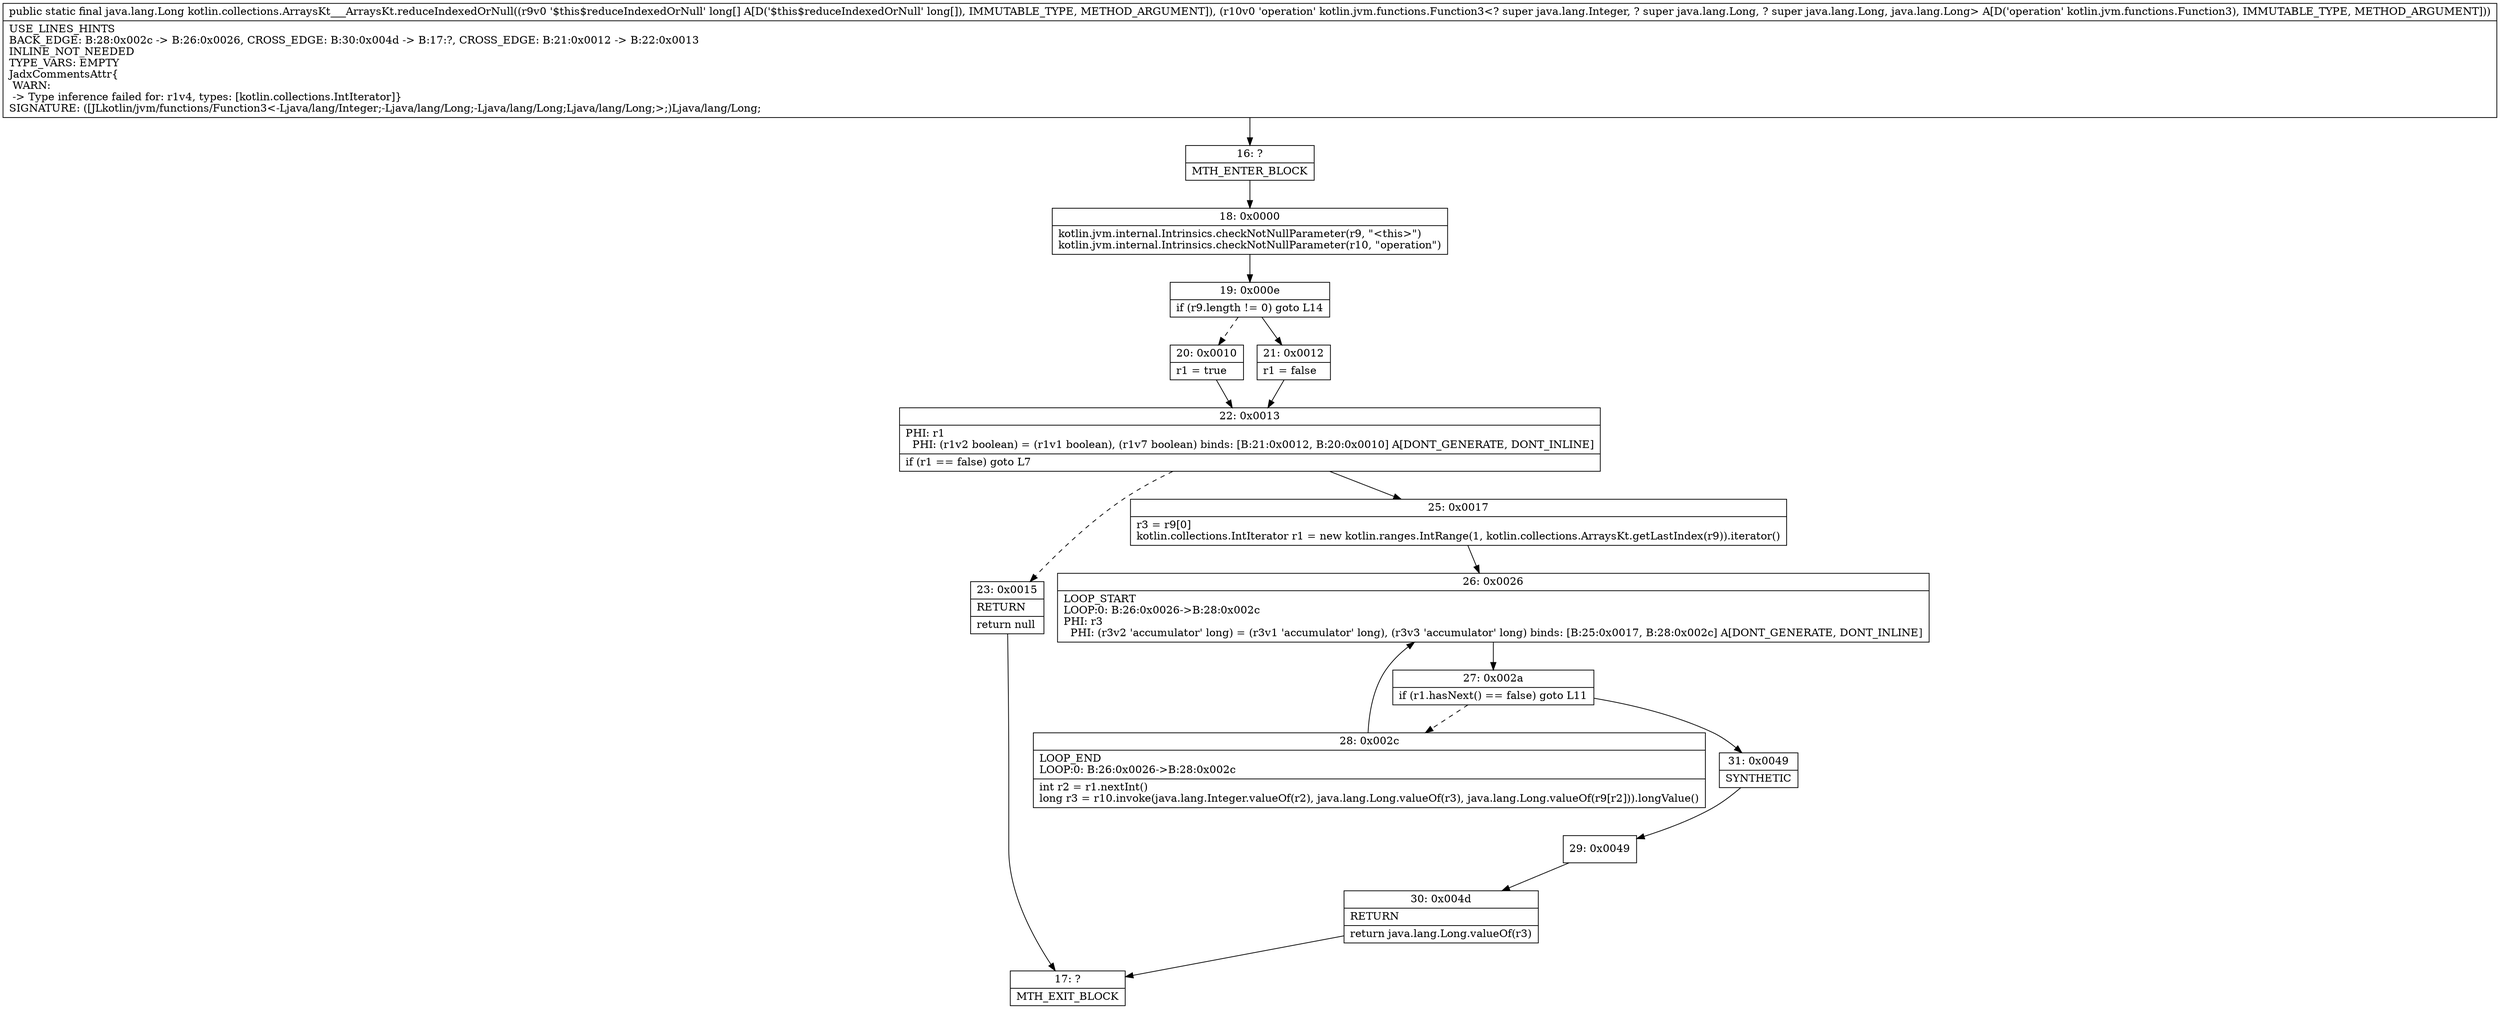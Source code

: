 digraph "CFG forkotlin.collections.ArraysKt___ArraysKt.reduceIndexedOrNull([JLkotlin\/jvm\/functions\/Function3;)Ljava\/lang\/Long;" {
Node_16 [shape=record,label="{16\:\ ?|MTH_ENTER_BLOCK\l}"];
Node_18 [shape=record,label="{18\:\ 0x0000|kotlin.jvm.internal.Intrinsics.checkNotNullParameter(r9, \"\<this\>\")\lkotlin.jvm.internal.Intrinsics.checkNotNullParameter(r10, \"operation\")\l}"];
Node_19 [shape=record,label="{19\:\ 0x000e|if (r9.length != 0) goto L14\l}"];
Node_20 [shape=record,label="{20\:\ 0x0010|r1 = true\l}"];
Node_22 [shape=record,label="{22\:\ 0x0013|PHI: r1 \l  PHI: (r1v2 boolean) = (r1v1 boolean), (r1v7 boolean) binds: [B:21:0x0012, B:20:0x0010] A[DONT_GENERATE, DONT_INLINE]\l|if (r1 == false) goto L7\l}"];
Node_23 [shape=record,label="{23\:\ 0x0015|RETURN\l|return null\l}"];
Node_17 [shape=record,label="{17\:\ ?|MTH_EXIT_BLOCK\l}"];
Node_25 [shape=record,label="{25\:\ 0x0017|r3 = r9[0]\lkotlin.collections.IntIterator r1 = new kotlin.ranges.IntRange(1, kotlin.collections.ArraysKt.getLastIndex(r9)).iterator()\l}"];
Node_26 [shape=record,label="{26\:\ 0x0026|LOOP_START\lLOOP:0: B:26:0x0026\-\>B:28:0x002c\lPHI: r3 \l  PHI: (r3v2 'accumulator' long) = (r3v1 'accumulator' long), (r3v3 'accumulator' long) binds: [B:25:0x0017, B:28:0x002c] A[DONT_GENERATE, DONT_INLINE]\l}"];
Node_27 [shape=record,label="{27\:\ 0x002a|if (r1.hasNext() == false) goto L11\l}"];
Node_28 [shape=record,label="{28\:\ 0x002c|LOOP_END\lLOOP:0: B:26:0x0026\-\>B:28:0x002c\l|int r2 = r1.nextInt()\llong r3 = r10.invoke(java.lang.Integer.valueOf(r2), java.lang.Long.valueOf(r3), java.lang.Long.valueOf(r9[r2])).longValue()\l}"];
Node_31 [shape=record,label="{31\:\ 0x0049|SYNTHETIC\l}"];
Node_29 [shape=record,label="{29\:\ 0x0049}"];
Node_30 [shape=record,label="{30\:\ 0x004d|RETURN\l|return java.lang.Long.valueOf(r3)\l}"];
Node_21 [shape=record,label="{21\:\ 0x0012|r1 = false\l}"];
MethodNode[shape=record,label="{public static final java.lang.Long kotlin.collections.ArraysKt___ArraysKt.reduceIndexedOrNull((r9v0 '$this$reduceIndexedOrNull' long[] A[D('$this$reduceIndexedOrNull' long[]), IMMUTABLE_TYPE, METHOD_ARGUMENT]), (r10v0 'operation' kotlin.jvm.functions.Function3\<? super java.lang.Integer, ? super java.lang.Long, ? super java.lang.Long, java.lang.Long\> A[D('operation' kotlin.jvm.functions.Function3), IMMUTABLE_TYPE, METHOD_ARGUMENT]))  | USE_LINES_HINTS\lBACK_EDGE: B:28:0x002c \-\> B:26:0x0026, CROSS_EDGE: B:30:0x004d \-\> B:17:?, CROSS_EDGE: B:21:0x0012 \-\> B:22:0x0013\lINLINE_NOT_NEEDED\lTYPE_VARS: EMPTY\lJadxCommentsAttr\{\l WARN: \l \-\> Type inference failed for: r1v4, types: [kotlin.collections.IntIterator]\}\lSIGNATURE: ([JLkotlin\/jvm\/functions\/Function3\<\-Ljava\/lang\/Integer;\-Ljava\/lang\/Long;\-Ljava\/lang\/Long;Ljava\/lang\/Long;\>;)Ljava\/lang\/Long;\l}"];
MethodNode -> Node_16;Node_16 -> Node_18;
Node_18 -> Node_19;
Node_19 -> Node_20[style=dashed];
Node_19 -> Node_21;
Node_20 -> Node_22;
Node_22 -> Node_23[style=dashed];
Node_22 -> Node_25;
Node_23 -> Node_17;
Node_25 -> Node_26;
Node_26 -> Node_27;
Node_27 -> Node_28[style=dashed];
Node_27 -> Node_31;
Node_28 -> Node_26;
Node_31 -> Node_29;
Node_29 -> Node_30;
Node_30 -> Node_17;
Node_21 -> Node_22;
}

